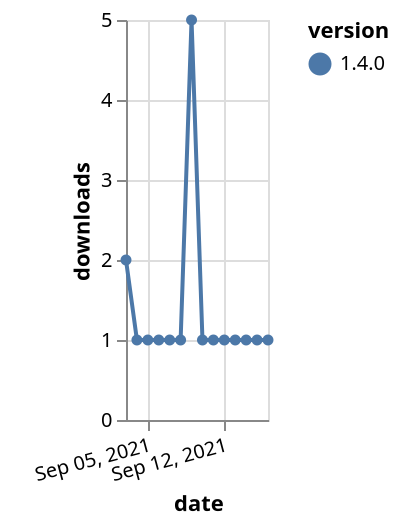 {"$schema": "https://vega.github.io/schema/vega-lite/v5.json", "description": "A simple bar chart with embedded data.", "data": {"values": [{"date": "2021-09-03", "total": 509, "delta": 2, "version": "1.4.0"}, {"date": "2021-09-04", "total": 510, "delta": 1, "version": "1.4.0"}, {"date": "2021-09-05", "total": 511, "delta": 1, "version": "1.4.0"}, {"date": "2021-09-06", "total": 512, "delta": 1, "version": "1.4.0"}, {"date": "2021-09-07", "total": 513, "delta": 1, "version": "1.4.0"}, {"date": "2021-09-08", "total": 514, "delta": 1, "version": "1.4.0"}, {"date": "2021-09-09", "total": 519, "delta": 5, "version": "1.4.0"}, {"date": "2021-09-10", "total": 520, "delta": 1, "version": "1.4.0"}, {"date": "2021-09-11", "total": 521, "delta": 1, "version": "1.4.0"}, {"date": "2021-09-12", "total": 522, "delta": 1, "version": "1.4.0"}, {"date": "2021-09-13", "total": 523, "delta": 1, "version": "1.4.0"}, {"date": "2021-09-14", "total": 524, "delta": 1, "version": "1.4.0"}, {"date": "2021-09-15", "total": 525, "delta": 1, "version": "1.4.0"}, {"date": "2021-09-16", "total": 526, "delta": 1, "version": "1.4.0"}]}, "width": "container", "mark": {"type": "line", "point": {"filled": true}}, "encoding": {"x": {"field": "date", "type": "temporal", "timeUnit": "yearmonthdate", "title": "date", "axis": {"labelAngle": -15}}, "y": {"field": "delta", "type": "quantitative", "title": "downloads"}, "color": {"field": "version", "type": "nominal"}, "tooltip": {"field": "delta"}}}